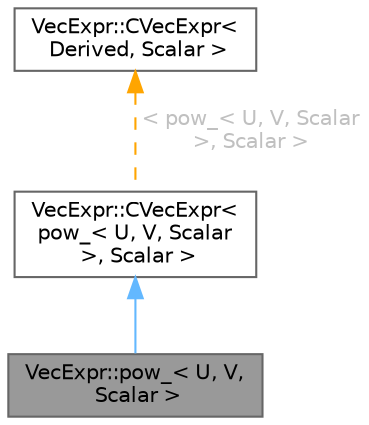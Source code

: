 digraph "VecExpr::pow_&lt; U, V, Scalar &gt;"
{
 // LATEX_PDF_SIZE
  bgcolor="transparent";
  edge [fontname=Helvetica,fontsize=10,labelfontname=Helvetica,labelfontsize=10];
  node [fontname=Helvetica,fontsize=10,shape=box,height=0.2,width=0.4];
  Node1 [id="Node000001",label="VecExpr::pow_\< U, V,\l Scalar \>",height=0.2,width=0.4,color="gray40", fillcolor="grey60", style="filled", fontcolor="black",tooltip=" "];
  Node2 -> Node1 [id="edge1_Node000001_Node000002",dir="back",color="steelblue1",style="solid",tooltip=" "];
  Node2 [id="Node000002",label="VecExpr::CVecExpr\<\l pow_\< U, V, Scalar\l \>, Scalar \>",height=0.2,width=0.4,color="gray40", fillcolor="white", style="filled",URL="$classVecExpr_1_1CVecExpr.html",tooltip=" "];
  Node3 -> Node2 [id="edge2_Node000002_Node000003",dir="back",color="orange",style="dashed",tooltip=" ",label=" \< pow_\< U, V, Scalar\l \>, Scalar \>",fontcolor="grey" ];
  Node3 [id="Node000003",label="VecExpr::CVecExpr\<\l Derived, Scalar \>",height=0.2,width=0.4,color="gray40", fillcolor="white", style="filled",URL="$classVecExpr_1_1CVecExpr.html",tooltip="Base vector expression class."];
}
